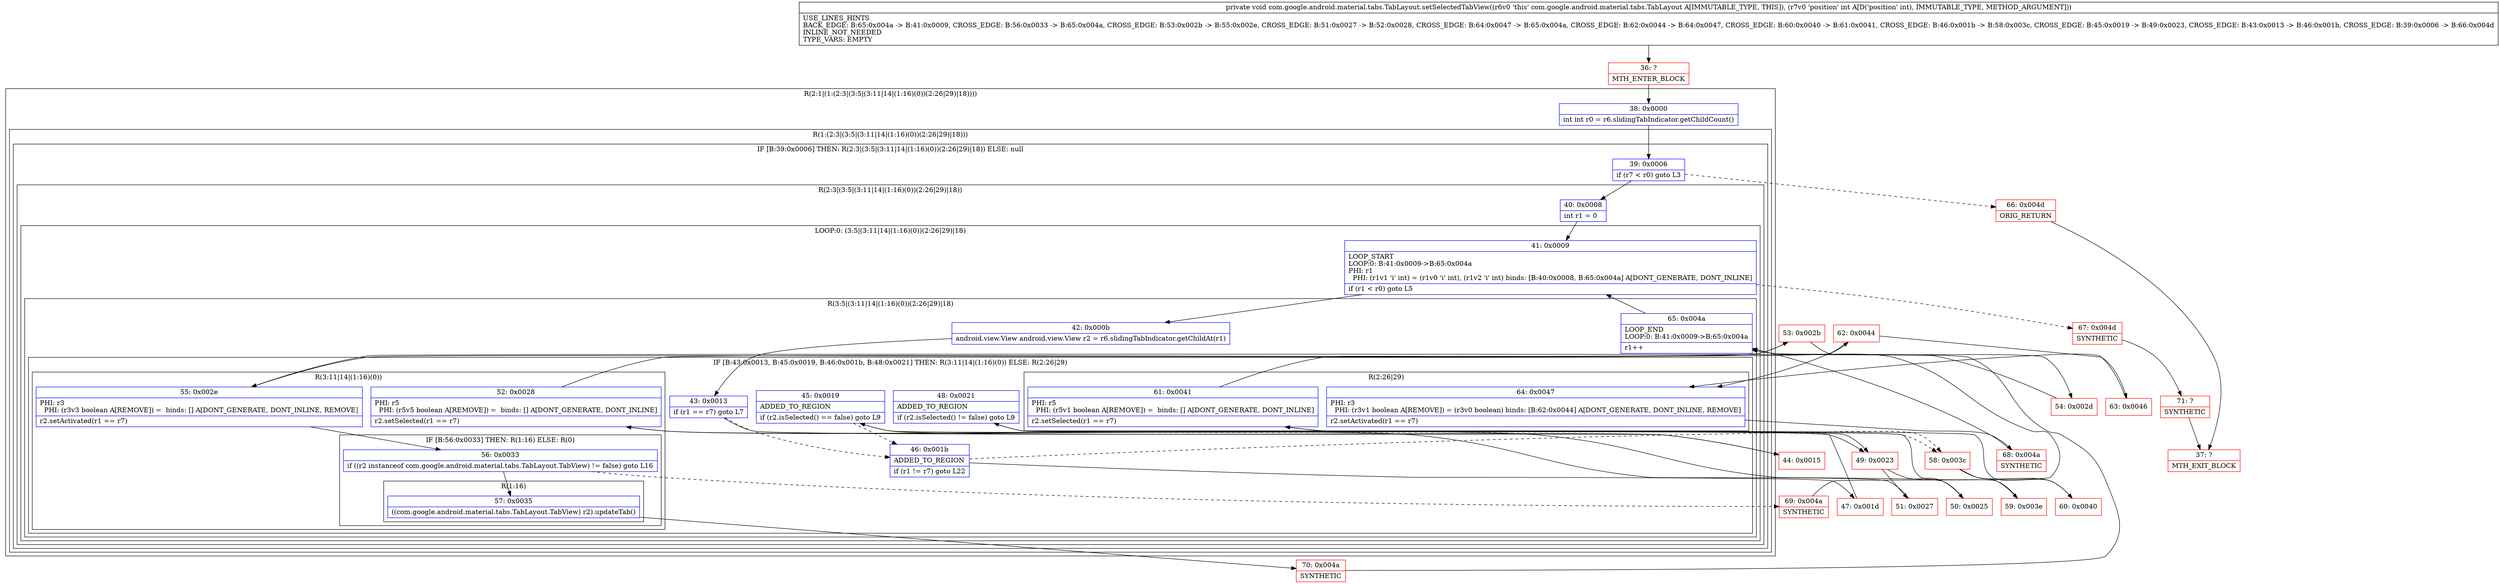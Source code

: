 digraph "CFG forcom.google.android.material.tabs.TabLayout.setSelectedTabView(I)V" {
subgraph cluster_Region_1569360198 {
label = "R(2:1|(1:(2:3|(3:5|(3:11|14|(1:16)(0))(2:26|29)|18))))";
node [shape=record,color=blue];
Node_38 [shape=record,label="{38\:\ 0x0000|int int r0 = r6.slidingTabIndicator.getChildCount()\l}"];
subgraph cluster_Region_513372554 {
label = "R(1:(2:3|(3:5|(3:11|14|(1:16)(0))(2:26|29)|18)))";
node [shape=record,color=blue];
subgraph cluster_IfRegion_230770337 {
label = "IF [B:39:0x0006] THEN: R(2:3|(3:5|(3:11|14|(1:16)(0))(2:26|29)|18)) ELSE: null";
node [shape=record,color=blue];
Node_39 [shape=record,label="{39\:\ 0x0006|if (r7 \< r0) goto L3\l}"];
subgraph cluster_Region_1186527772 {
label = "R(2:3|(3:5|(3:11|14|(1:16)(0))(2:26|29)|18))";
node [shape=record,color=blue];
Node_40 [shape=record,label="{40\:\ 0x0008|int r1 = 0\l}"];
subgraph cluster_LoopRegion_673095460 {
label = "LOOP:0: (3:5|(3:11|14|(1:16)(0))(2:26|29)|18)";
node [shape=record,color=blue];
Node_41 [shape=record,label="{41\:\ 0x0009|LOOP_START\lLOOP:0: B:41:0x0009\-\>B:65:0x004a\lPHI: r1 \l  PHI: (r1v1 'i' int) = (r1v0 'i' int), (r1v2 'i' int) binds: [B:40:0x0008, B:65:0x004a] A[DONT_GENERATE, DONT_INLINE]\l|if (r1 \< r0) goto L5\l}"];
subgraph cluster_Region_1341229876 {
label = "R(3:5|(3:11|14|(1:16)(0))(2:26|29)|18)";
node [shape=record,color=blue];
Node_42 [shape=record,label="{42\:\ 0x000b|android.view.View android.view.View r2 = r6.slidingTabIndicator.getChildAt(r1)\l}"];
subgraph cluster_IfRegion_1216489509 {
label = "IF [B:43:0x0013, B:45:0x0019, B:46:0x001b, B:48:0x0021] THEN: R(3:11|14|(1:16)(0)) ELSE: R(2:26|29)";
node [shape=record,color=blue];
Node_43 [shape=record,label="{43\:\ 0x0013|if (r1 == r7) goto L7\l}"];
Node_45 [shape=record,label="{45\:\ 0x0019|ADDED_TO_REGION\l|if (r2.isSelected() == false) goto L9\l}"];
Node_46 [shape=record,label="{46\:\ 0x001b|ADDED_TO_REGION\l|if (r1 != r7) goto L22\l}"];
Node_48 [shape=record,label="{48\:\ 0x0021|ADDED_TO_REGION\l|if (r2.isSelected() != false) goto L9\l}"];
subgraph cluster_Region_339311022 {
label = "R(3:11|14|(1:16)(0))";
node [shape=record,color=blue];
Node_52 [shape=record,label="{52\:\ 0x0028|PHI: r5 \l  PHI: (r5v5 boolean A[REMOVE]) =  binds: [] A[DONT_GENERATE, DONT_INLINE]\l|r2.setSelected(r1 == r7)\l}"];
Node_55 [shape=record,label="{55\:\ 0x002e|PHI: r3 \l  PHI: (r3v3 boolean A[REMOVE]) =  binds: [] A[DONT_GENERATE, DONT_INLINE, REMOVE]\l|r2.setActivated(r1 == r7)\l}"];
subgraph cluster_IfRegion_1446746250 {
label = "IF [B:56:0x0033] THEN: R(1:16) ELSE: R(0)";
node [shape=record,color=blue];
Node_56 [shape=record,label="{56\:\ 0x0033|if ((r2 instanceof com.google.android.material.tabs.TabLayout.TabView) != false) goto L16\l}"];
subgraph cluster_Region_262226280 {
label = "R(1:16)";
node [shape=record,color=blue];
Node_57 [shape=record,label="{57\:\ 0x0035|((com.google.android.material.tabs.TabLayout.TabView) r2).updateTab()\l}"];
}
subgraph cluster_Region_551614489 {
label = "R(0)";
node [shape=record,color=blue];
}
}
}
subgraph cluster_Region_365955375 {
label = "R(2:26|29)";
node [shape=record,color=blue];
Node_61 [shape=record,label="{61\:\ 0x0041|PHI: r5 \l  PHI: (r5v1 boolean A[REMOVE]) =  binds: [] A[DONT_GENERATE, DONT_INLINE]\l|r2.setSelected(r1 == r7)\l}"];
Node_64 [shape=record,label="{64\:\ 0x0047|PHI: r3 \l  PHI: (r3v1 boolean A[REMOVE]) = (r3v0 boolean) binds: [B:62:0x0044] A[DONT_GENERATE, DONT_INLINE, REMOVE]\l|r2.setActivated(r1 == r7)\l}"];
}
}
Node_65 [shape=record,label="{65\:\ 0x004a|LOOP_END\lLOOP:0: B:41:0x0009\-\>B:65:0x004a\l|r1++\l}"];
}
}
}
}
}
}
Node_36 [shape=record,color=red,label="{36\:\ ?|MTH_ENTER_BLOCK\l}"];
Node_44 [shape=record,color=red,label="{44\:\ 0x0015}"];
Node_49 [shape=record,color=red,label="{49\:\ 0x0023}"];
Node_50 [shape=record,color=red,label="{50\:\ 0x0025}"];
Node_53 [shape=record,color=red,label="{53\:\ 0x002b}"];
Node_54 [shape=record,color=red,label="{54\:\ 0x002d}"];
Node_70 [shape=record,color=red,label="{70\:\ 0x004a|SYNTHETIC\l}"];
Node_69 [shape=record,color=red,label="{69\:\ 0x004a|SYNTHETIC\l}"];
Node_51 [shape=record,color=red,label="{51\:\ 0x0027}"];
Node_47 [shape=record,color=red,label="{47\:\ 0x001d}"];
Node_58 [shape=record,color=red,label="{58\:\ 0x003c}"];
Node_59 [shape=record,color=red,label="{59\:\ 0x003e}"];
Node_62 [shape=record,color=red,label="{62\:\ 0x0044}"];
Node_63 [shape=record,color=red,label="{63\:\ 0x0046}"];
Node_68 [shape=record,color=red,label="{68\:\ 0x004a|SYNTHETIC\l}"];
Node_60 [shape=record,color=red,label="{60\:\ 0x0040}"];
Node_67 [shape=record,color=red,label="{67\:\ 0x004d|SYNTHETIC\l}"];
Node_71 [shape=record,color=red,label="{71\:\ ?|SYNTHETIC\l}"];
Node_37 [shape=record,color=red,label="{37\:\ ?|MTH_EXIT_BLOCK\l}"];
Node_66 [shape=record,color=red,label="{66\:\ 0x004d|ORIG_RETURN\l}"];
MethodNode[shape=record,label="{private void com.google.android.material.tabs.TabLayout.setSelectedTabView((r6v0 'this' com.google.android.material.tabs.TabLayout A[IMMUTABLE_TYPE, THIS]), (r7v0 'position' int A[D('position' int), IMMUTABLE_TYPE, METHOD_ARGUMENT]))  | USE_LINES_HINTS\lBACK_EDGE: B:65:0x004a \-\> B:41:0x0009, CROSS_EDGE: B:56:0x0033 \-\> B:65:0x004a, CROSS_EDGE: B:53:0x002b \-\> B:55:0x002e, CROSS_EDGE: B:51:0x0027 \-\> B:52:0x0028, CROSS_EDGE: B:64:0x0047 \-\> B:65:0x004a, CROSS_EDGE: B:62:0x0044 \-\> B:64:0x0047, CROSS_EDGE: B:60:0x0040 \-\> B:61:0x0041, CROSS_EDGE: B:46:0x001b \-\> B:58:0x003c, CROSS_EDGE: B:45:0x0019 \-\> B:49:0x0023, CROSS_EDGE: B:43:0x0013 \-\> B:46:0x001b, CROSS_EDGE: B:39:0x0006 \-\> B:66:0x004d\lINLINE_NOT_NEEDED\lTYPE_VARS: EMPTY\l}"];
MethodNode -> Node_36;Node_38 -> Node_39;
Node_39 -> Node_40;
Node_39 -> Node_66[style=dashed];
Node_40 -> Node_41;
Node_41 -> Node_42;
Node_41 -> Node_67[style=dashed];
Node_42 -> Node_43;
Node_43 -> Node_44;
Node_43 -> Node_46[style=dashed];
Node_45 -> Node_46[style=dashed];
Node_45 -> Node_49;
Node_46 -> Node_47;
Node_46 -> Node_58[style=dashed];
Node_48 -> Node_49;
Node_48 -> Node_58[style=dashed];
Node_52 -> Node_53;
Node_55 -> Node_56;
Node_56 -> Node_57;
Node_56 -> Node_69[style=dashed];
Node_57 -> Node_70;
Node_61 -> Node_62;
Node_64 -> Node_68;
Node_65 -> Node_41;
Node_36 -> Node_38;
Node_44 -> Node_45;
Node_49 -> Node_50;
Node_49 -> Node_51;
Node_50 -> Node_52;
Node_53 -> Node_54;
Node_53 -> Node_55;
Node_54 -> Node_55;
Node_70 -> Node_65;
Node_69 -> Node_65;
Node_51 -> Node_52;
Node_47 -> Node_48;
Node_58 -> Node_59;
Node_58 -> Node_60;
Node_59 -> Node_61;
Node_62 -> Node_63;
Node_62 -> Node_64;
Node_63 -> Node_64;
Node_68 -> Node_65;
Node_60 -> Node_61;
Node_67 -> Node_71;
Node_71 -> Node_37;
Node_66 -> Node_37;
}

